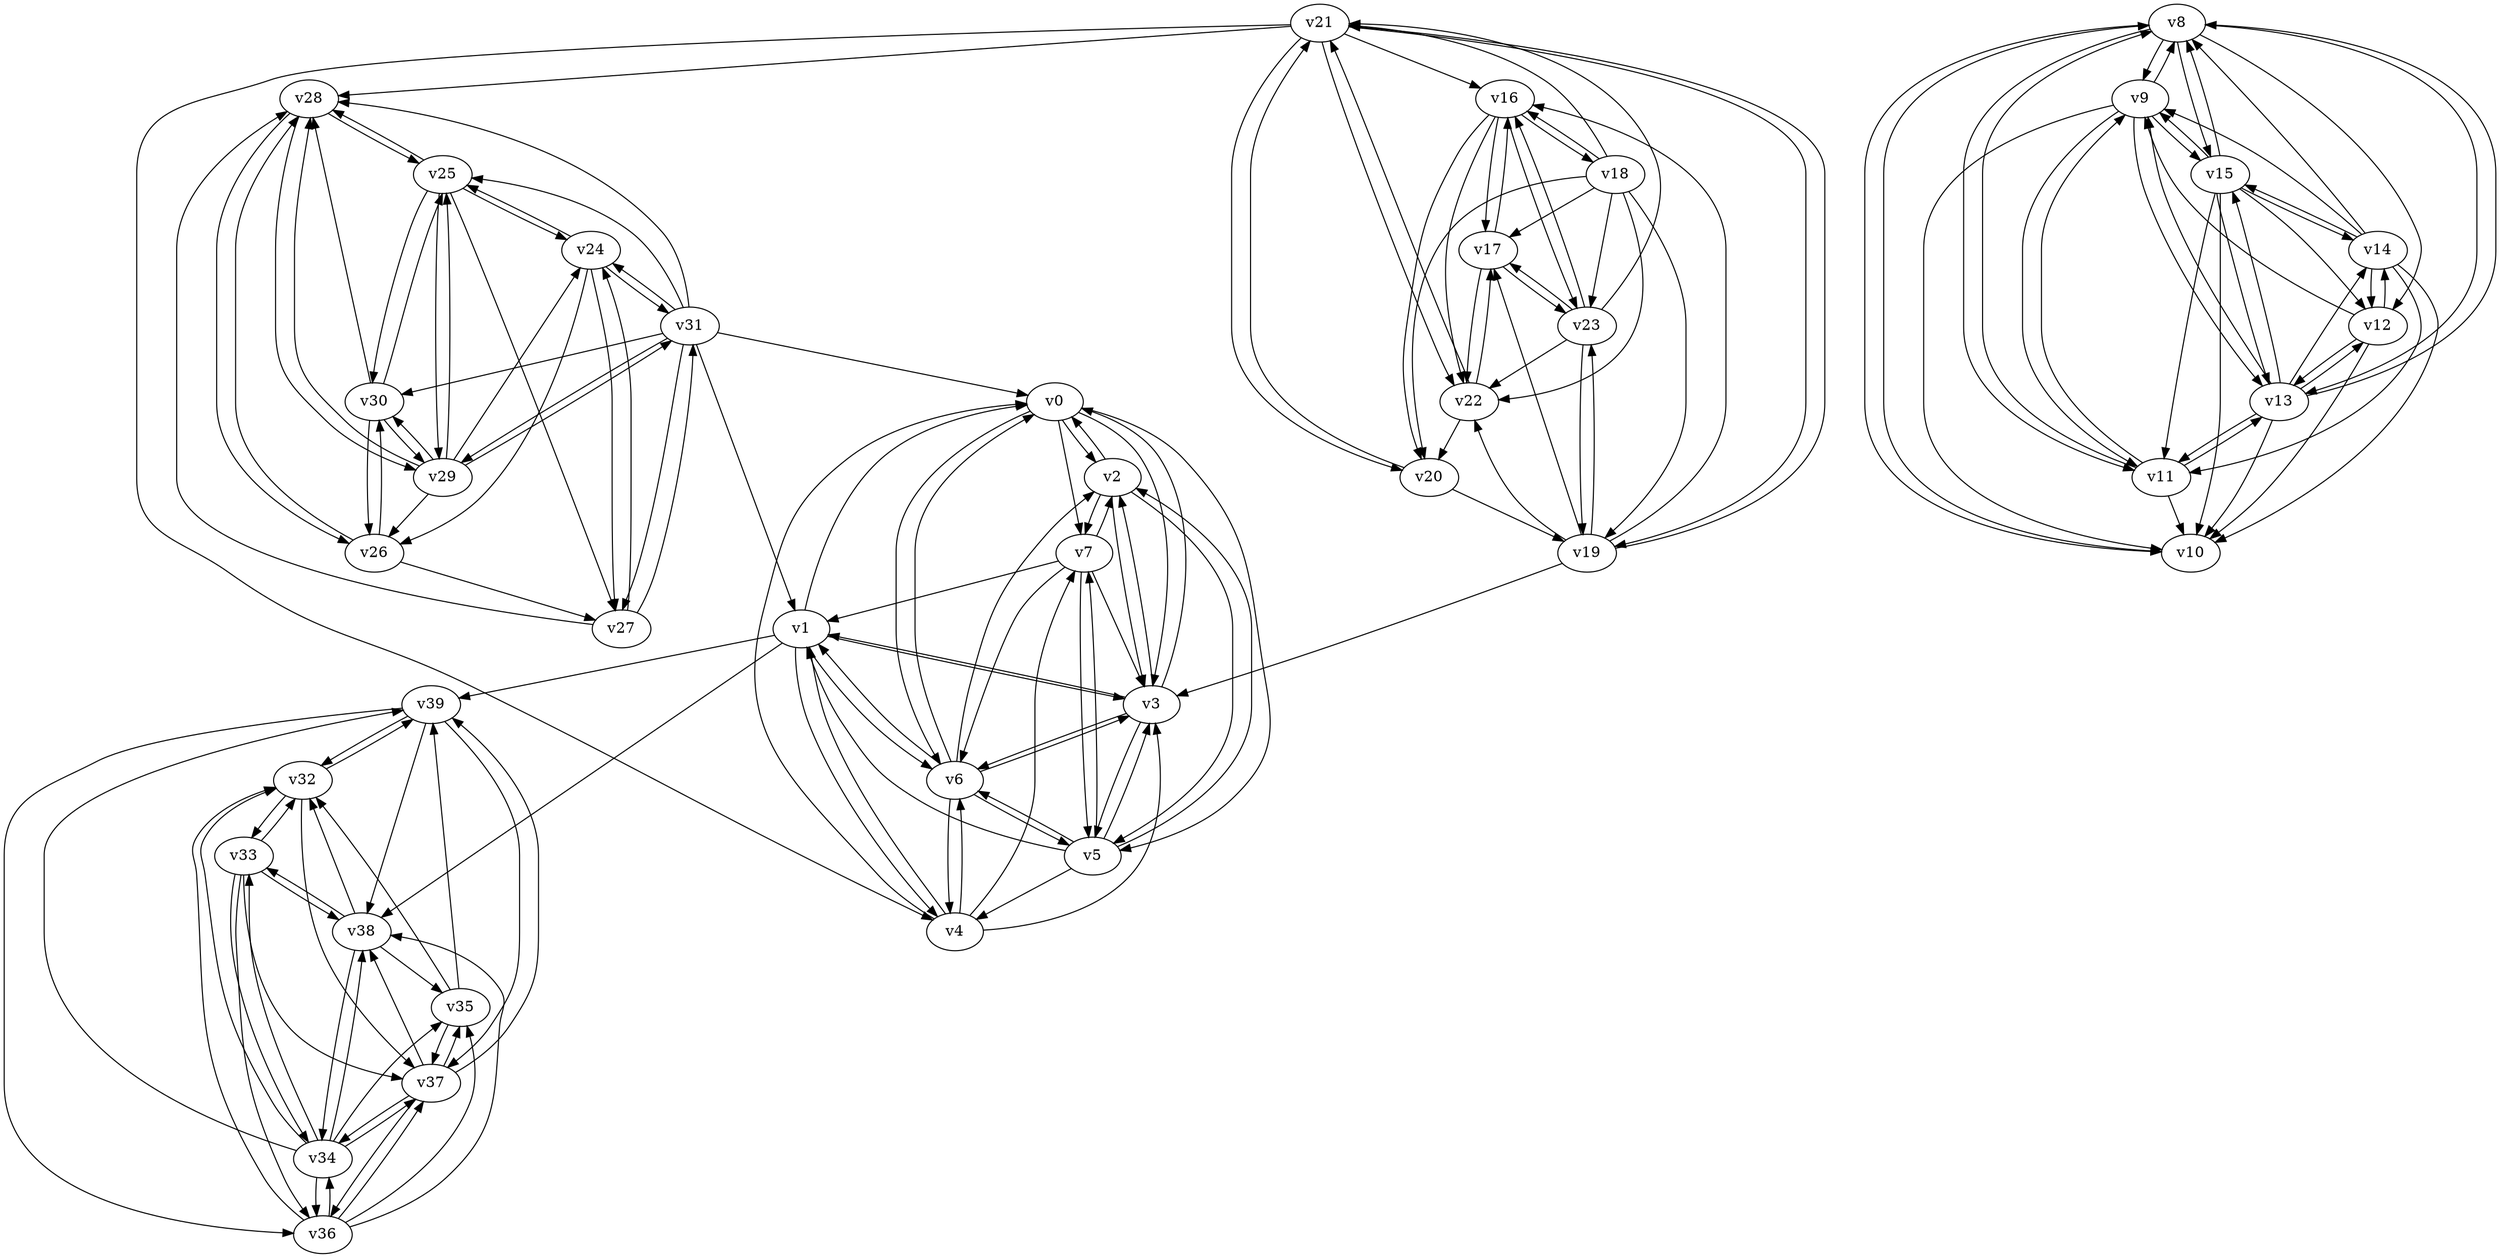 digraph buchi_test058 {
    v0 [name="v0", player=1, priority=0];
    v1 [name="v1", player=1, priority=1];
    v2 [name="v2", player=1, priority=1];
    v3 [name="v3", player=0, priority=1];
    v4 [name="v4", player=1, priority=0];
    v5 [name="v5", player=0, priority=0];
    v6 [name="v6", player=1, priority=0];
    v7 [name="v7", player=0, priority=1];
    v8 [name="v8", player=0, priority=1];
    v9 [name="v9", player=1, priority=0];
    v10 [name="v10", player=0, priority=1];
    v11 [name="v11", player=0, priority=1];
    v12 [name="v12", player=0, priority=1];
    v13 [name="v13", player=0, priority=1];
    v14 [name="v14", player=0, priority=0];
    v15 [name="v15", player=1, priority=1];
    v16 [name="v16", player=0, priority=0];
    v17 [name="v17", player=0, priority=1];
    v18 [name="v18", player=1, priority=1];
    v19 [name="v19", player=1, priority=1];
    v20 [name="v20", player=1, priority=1];
    v21 [name="v21", player=0, priority=1];
    v22 [name="v22", player=1, priority=0];
    v23 [name="v23", player=0, priority=0];
    v24 [name="v24", player=1, priority=0];
    v25 [name="v25", player=0, priority=1];
    v26 [name="v26", player=1, priority=1];
    v27 [name="v27", player=0, priority=1];
    v28 [name="v28", player=1, priority=0];
    v29 [name="v29", player=1, priority=0];
    v30 [name="v30", player=1, priority=0];
    v31 [name="v31", player=1, priority=1];
    v32 [name="v32", player=1, priority=1];
    v33 [name="v33", player=1, priority=0];
    v34 [name="v34", player=0, priority=1];
    v35 [name="v35", player=0, priority=1];
    v36 [name="v36", player=0, priority=0];
    v37 [name="v37", player=1, priority=1];
    v38 [name="v38", player=0, priority=0];
    v39 [name="v39", player=0, priority=0];
    v32 -> v37;
    v16 -> v20;
    v4 -> v0;
    v18 -> v17;
    v21 -> v16;
    v26 -> v30;
    v33 -> v36;
    v5 -> v1;
    v22 -> v17;
    v31 -> v29;
    v8 -> v9;
    v9 -> v8;
    v0 -> v5;
    v34 -> v37;
    v13 -> v8;
    v6 -> v2;
    v7 -> v1;
    v15 -> v14;
    v24 -> v26;
    v32 -> v39;
    v16 -> v22;
    v18 -> v19;
    v33 -> v38;
    v3 -> v6;
    v5 -> v3;
    v14 -> v15;
    v8 -> v11;
    v9 -> v10;
    v0 -> v7;
    v17 -> v23;
    v37 -> v35;
    v13 -> v10;
    v6 -> v4;
    v7 -> v3;
    v25 -> v27;
    v18 -> v21;
    v35 -> v37;
    v14 -> v8;
    v31 -> v24;
    v22 -> v21;
    v39 -> v37;
    v17 -> v16;
    v11 -> v9;
    v13 -> v12;
    v15 -> v9;
    v7 -> v5;
    v21 -> v4;
    v16 -> v17;
    v25 -> v29;
    v18 -> v23;
    v3 -> v1;
    v12 -> v13;
    v14 -> v10;
    v5 -> v7;
    v38 -> v32;
    v23 -> v22;
    v0 -> v2;
    v1 -> v3;
    v36 -> v34;
    v13 -> v14;
    v15 -> v11;
    v27 -> v31;
    v18 -> v16;
    v35 -> v32;
    v31 -> v1;
    v1 -> v39;
    v20 -> v19;
    v39 -> v32;
    v38 -> v34;
    v14 -> v12;
    v29 -> v31;
    v31 -> v28;
    v10 -> v8;
    v27 -> v24;
    v6 -> v1;
    v34 -> v39;
    v15 -> v13;
    v30 -> v29;
    v24 -> v25;
    v25 -> v24;
    v33 -> v37;
    v3 -> v5;
    v5 -> v2;
    v20 -> v21;
    v21 -> v20;
    v23 -> v17;
    v29 -> v24;
    v31 -> v30;
    v8 -> v13;
    v34 -> v32;
    v13 -> v9;
    v28 -> v25;
    v19 -> v22;
    v7 -> v2;
    v36 -> v38;
    v16 -> v23;
    v12 -> v10;
    v26 -> v27;
    v5 -> v4;
    v4 -> v6;
    v21 -> v22;
    v22 -> v20;
    v23 -> v19;
    v29 -> v26;
    v35 -> v39;
    v1 -> v0;
    v8 -> v15;
    v13 -> v11;
    v27 -> v28;
    v37 -> v39;
    v25 -> v28;
    v3 -> v0;
    v14 -> v9;
    v5 -> v6;
    v29 -> v28;
    v31 -> v25;
    v23 -> v21;
    v19 -> v17;
    v34 -> v36;
    v11 -> v13;
    v28 -> v29;
    v30 -> v26;
    v31 -> v0;
    v3 -> v2;
    v4 -> v1;
    v12 -> v14;
    v14 -> v11;
    v29 -> v30;
    v38 -> v33;
    v8 -> v10;
    v1 -> v4;
    v0 -> v6;
    v2 -> v3;
    v17 -> v22;
    v34 -> v38;
    v36 -> v35;
    v37 -> v34;
    v30 -> v28;
    v6 -> v3;
    v24 -> v27;
    v4 -> v3;
    v18 -> v20;
    v21 -> v19;
    v23 -> v16;
    v38 -> v35;
    v21 -> v28;
    v19 -> v3;
    v39 -> v36;
    v8 -> v12;
    v1 -> v6;
    v9 -> v11;
    v2 -> v5;
    v11 -> v8;
    v19 -> v21;
    v36 -> v37;
    v37 -> v36;
    v15 -> v8;
    v6 -> v5;
    v32 -> v33;
    v33 -> v32;
    v12 -> v9;
    v29 -> v25;
    v18 -> v22;
    v39 -> v38;
    v34 -> v33;
    v9 -> v13;
    v11 -> v10;
    v2 -> v7;
    v19 -> v23;
    v28 -> v26;
    v37 -> v38;
    v15 -> v10;
    v7 -> v6;
    v16 -> v18;
    v33 -> v34;
    v24 -> v31;
    v26 -> v28;
    v25 -> v30;
    v4 -> v7;
    v1 -> v38;
    v31 -> v27;
    v0 -> v3;
    v2 -> v0;
    v19 -> v16;
    v34 -> v35;
    v9 -> v15;
    v36 -> v32;
    v30 -> v25;
    v6 -> v0;
    v13 -> v15;
    v15 -> v12;
}
